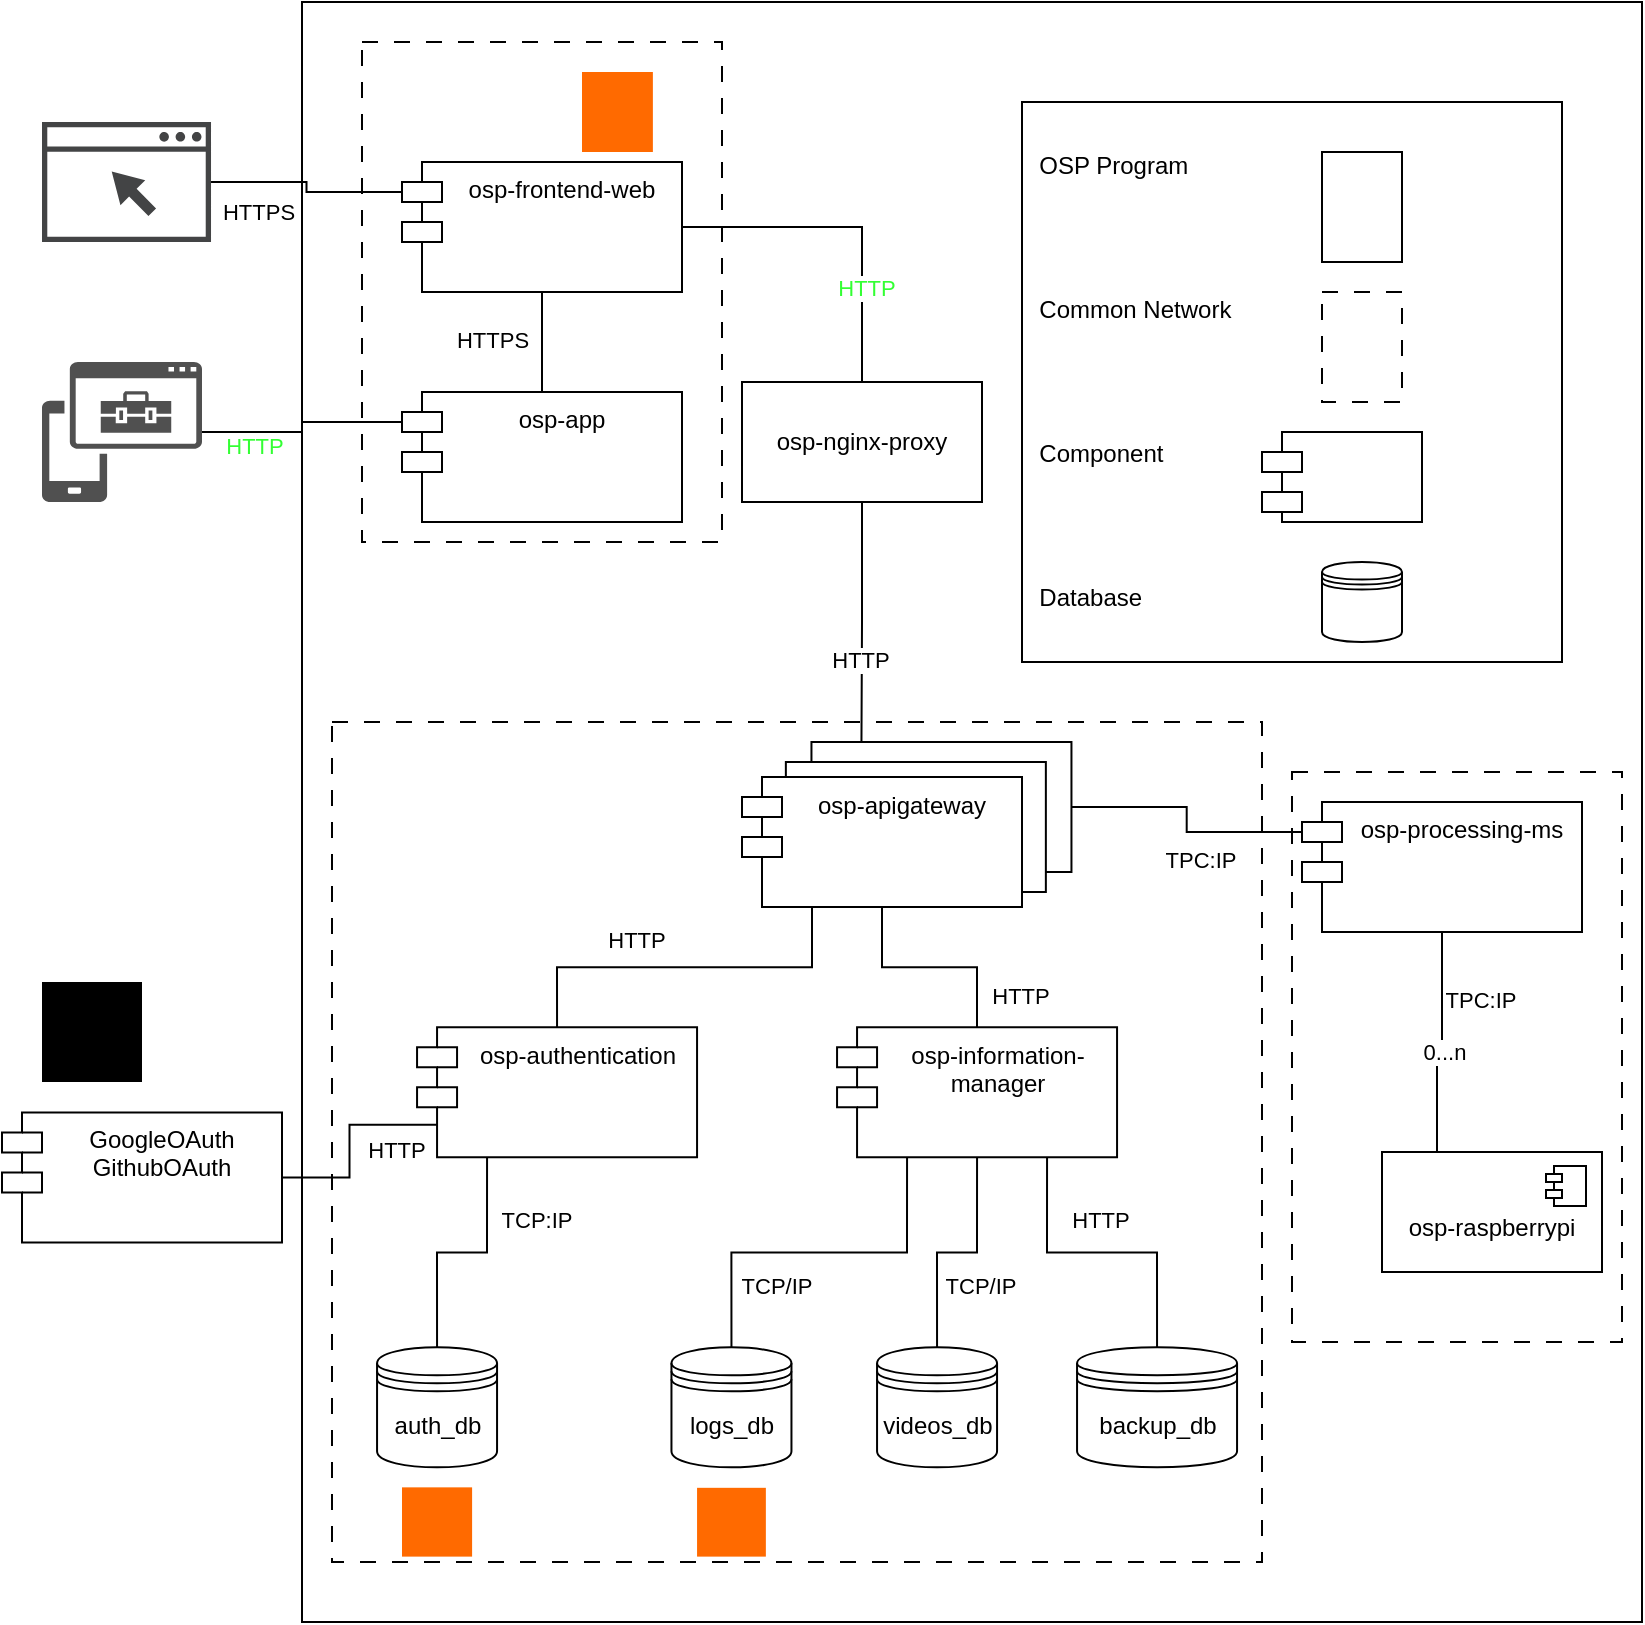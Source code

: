 <mxfile version="28.0.5">
  <diagram name="Página-1" id="V_ulVZne6XMm40QlSm8i">
    <mxGraphModel dx="2066" dy="777" grid="1" gridSize="10" guides="1" tooltips="1" connect="1" arrows="1" fold="1" page="1" pageScale="1" pageWidth="827" pageHeight="1169" math="0" shadow="0">
      <root>
        <mxCell id="0" />
        <mxCell id="1" parent="0" />
        <mxCell id="DlxZoVWKURYaD3WUneoa-4" value="" style="rounded=0;whiteSpace=wrap;html=1;" vertex="1" parent="1">
          <mxGeometry x="150" y="10" width="670" height="810" as="geometry" />
        </mxCell>
        <mxCell id="JF_4YUhVAenOFtUSDCbf-57" value="" style="rounded=0;whiteSpace=wrap;html=1;fillColor=none;dashed=1;dashPattern=8 8;" parent="1" vertex="1">
          <mxGeometry x="165" y="370" width="465" height="420" as="geometry" />
        </mxCell>
        <mxCell id="_iW5v8UqJAg3lT-dEH3u-3" value="" style="shape=module;align=left;spacingLeft=20;align=center;verticalAlign=top;whiteSpace=wrap;html=1;fillColor=default;" parent="1" vertex="1">
          <mxGeometry x="394.73" y="380" width="140" height="65" as="geometry" />
        </mxCell>
        <mxCell id="_iW5v8UqJAg3lT-dEH3u-2" value="" style="shape=module;align=left;spacingLeft=20;align=center;verticalAlign=top;whiteSpace=wrap;html=1;fillColor=default;" parent="1" vertex="1">
          <mxGeometry x="381.93" y="390" width="140" height="65" as="geometry" />
        </mxCell>
        <mxCell id="JF_4YUhVAenOFtUSDCbf-55" value="" style="rounded=0;whiteSpace=wrap;html=1;fillColor=none;dashed=1;dashPattern=8 8;" parent="1" vertex="1">
          <mxGeometry x="645" y="395" width="165" height="285" as="geometry" />
        </mxCell>
        <mxCell id="JF_4YUhVAenOFtUSDCbf-7" value="" style="rounded=0;whiteSpace=wrap;html=1;fillColor=none;dashed=1;dashPattern=8 8;" parent="1" vertex="1">
          <mxGeometry x="180" y="30" width="180" height="250" as="geometry" />
        </mxCell>
        <mxCell id="JF_4YUhVAenOFtUSDCbf-1" value="" style="sketch=0;pointerEvents=1;shadow=0;dashed=0;html=1;strokeColor=none;fillColor=#434445;aspect=fixed;labelPosition=center;verticalLabelPosition=bottom;verticalAlign=top;align=center;outlineConnect=0;shape=mxgraph.vvd.web_browser;" parent="1" vertex="1">
          <mxGeometry x="20" y="70" width="84.51" height="60" as="geometry" />
        </mxCell>
        <mxCell id="JF_4YUhVAenOFtUSDCbf-2" value="" style="sketch=0;pointerEvents=1;shadow=0;dashed=0;html=1;strokeColor=none;labelPosition=center;verticalLabelPosition=bottom;verticalAlign=top;align=center;fillColor=#505050;shape=mxgraph.mscae.intune.intune_mobile_application_management" parent="1" vertex="1">
          <mxGeometry x="20" y="190" width="80" height="70" as="geometry" />
        </mxCell>
        <mxCell id="JF_4YUhVAenOFtUSDCbf-17" style="edgeStyle=orthogonalEdgeStyle;rounded=0;orthogonalLoop=1;jettySize=auto;html=1;exitX=0.5;exitY=1;exitDx=0;exitDy=0;entryX=0.25;entryY=0;entryDx=0;entryDy=0;endArrow=none;startFill=0;" parent="1" source="_iW5v8UqJAg3lT-dEH3u-1" target="_iW5v8UqJAg3lT-dEH3u-3" edge="1">
          <mxGeometry relative="1" as="geometry" />
        </mxCell>
        <mxCell id="JF_4YUhVAenOFtUSDCbf-3" value="osp-frontend-web" style="shape=module;align=left;spacingLeft=20;align=center;verticalAlign=top;whiteSpace=wrap;html=1;" parent="1" vertex="1">
          <mxGeometry x="200" y="90" width="140" height="65" as="geometry" />
        </mxCell>
        <mxCell id="JF_4YUhVAenOFtUSDCbf-4" value="osp-app" style="shape=module;align=left;spacingLeft=20;align=center;verticalAlign=top;whiteSpace=wrap;html=1;" parent="1" vertex="1">
          <mxGeometry x="200" y="205" width="140" height="65" as="geometry" />
        </mxCell>
        <mxCell id="JF_4YUhVAenOFtUSDCbf-10" style="edgeStyle=orthogonalEdgeStyle;rounded=0;orthogonalLoop=1;jettySize=auto;html=1;exitX=0.5;exitY=0;exitDx=0;exitDy=0;entryX=0.5;entryY=1;entryDx=0;entryDy=0;endArrow=none;startFill=0;" parent="1" source="JF_4YUhVAenOFtUSDCbf-4" target="JF_4YUhVAenOFtUSDCbf-3" edge="1">
          <mxGeometry relative="1" as="geometry" />
        </mxCell>
        <mxCell id="JF_4YUhVAenOFtUSDCbf-11" style="edgeStyle=orthogonalEdgeStyle;rounded=0;orthogonalLoop=1;jettySize=auto;html=1;entryX=0;entryY=0;entryDx=0;entryDy=15;entryPerimeter=0;endArrow=none;startFill=0;" parent="1" source="JF_4YUhVAenOFtUSDCbf-1" target="JF_4YUhVAenOFtUSDCbf-3" edge="1">
          <mxGeometry relative="1" as="geometry" />
        </mxCell>
        <mxCell id="ivynctxUW3LPxh0bE5eq-6" value="HTTPS" style="edgeLabel;html=1;align=center;verticalAlign=middle;resizable=0;points=[];fontColor=light-dark(#000000,#33FF33);" parent="JF_4YUhVAenOFtUSDCbf-11" vertex="1" connectable="0">
          <mxGeometry x="-0.68" y="-2" relative="1" as="geometry">
            <mxPoint x="7" y="13" as="offset" />
          </mxGeometry>
        </mxCell>
        <mxCell id="JF_4YUhVAenOFtUSDCbf-22" style="edgeStyle=orthogonalEdgeStyle;rounded=0;orthogonalLoop=1;jettySize=auto;html=1;exitX=0.25;exitY=1;exitDx=0;exitDy=0;entryX=0.5;entryY=0;entryDx=0;entryDy=0;endArrow=none;startFill=0;" parent="1" source="JF_4YUhVAenOFtUSDCbf-15" target="JF_4YUhVAenOFtUSDCbf-21" edge="1">
          <mxGeometry relative="1" as="geometry" />
        </mxCell>
        <mxCell id="JF_4YUhVAenOFtUSDCbf-23" style="edgeStyle=orthogonalEdgeStyle;rounded=0;orthogonalLoop=1;jettySize=auto;html=1;exitX=0.5;exitY=1;exitDx=0;exitDy=0;endArrow=none;startFill=0;" parent="1" source="JF_4YUhVAenOFtUSDCbf-15" target="JF_4YUhVAenOFtUSDCbf-20" edge="1">
          <mxGeometry relative="1" as="geometry" />
        </mxCell>
        <mxCell id="JF_4YUhVAenOFtUSDCbf-15" value="osp-apigateway" style="shape=module;align=left;spacingLeft=20;align=center;verticalAlign=top;whiteSpace=wrap;html=1;" parent="1" vertex="1">
          <mxGeometry x="370" y="397.5" width="140" height="65" as="geometry" />
        </mxCell>
        <mxCell id="JF_4YUhVAenOFtUSDCbf-18" value="" style="shape=image;html=1;verticalAlign=top;verticalLabelPosition=bottom;labelBackgroundColor=#ffffff;imageAspect=0;aspect=fixed;image=https://cdn1.iconfinder.com/data/icons/unicons-line-vol-5/24/react-128.png" parent="1" vertex="1">
          <mxGeometry x="220" y="45" width="40" height="40" as="geometry" />
        </mxCell>
        <mxCell id="JF_4YUhVAenOFtUSDCbf-19" value="" style="points=[];aspect=fixed;html=1;align=center;shadow=0;dashed=0;fillColor=#FF6A00;strokeColor=none;shape=mxgraph.alibaba_cloud.nodejs_performance_platform;" parent="1" vertex="1">
          <mxGeometry x="290" y="45" width="35.44" height="40" as="geometry" />
        </mxCell>
        <mxCell id="JF_4YUhVAenOFtUSDCbf-48" style="edgeStyle=orthogonalEdgeStyle;rounded=0;orthogonalLoop=1;jettySize=auto;html=1;exitX=0.5;exitY=1;exitDx=0;exitDy=0;entryX=0.5;entryY=0;entryDx=0;entryDy=0;endArrow=none;startFill=0;" parent="1" source="JF_4YUhVAenOFtUSDCbf-20" target="JF_4YUhVAenOFtUSDCbf-47" edge="1">
          <mxGeometry relative="1" as="geometry" />
        </mxCell>
        <mxCell id="JF_4YUhVAenOFtUSDCbf-50" style="edgeStyle=orthogonalEdgeStyle;rounded=0;orthogonalLoop=1;jettySize=auto;html=1;entryX=0.5;entryY=0;entryDx=0;entryDy=0;endArrow=none;startFill=0;exitX=0.75;exitY=1;exitDx=0;exitDy=0;" parent="1" source="JF_4YUhVAenOFtUSDCbf-20" target="JF_4YUhVAenOFtUSDCbf-49" edge="1">
          <mxGeometry relative="1" as="geometry">
            <mxPoint x="527.53" y="602.68" as="sourcePoint" />
          </mxGeometry>
        </mxCell>
        <mxCell id="JF_4YUhVAenOFtUSDCbf-20" value="osp-information-manager" style="shape=module;align=left;spacingLeft=20;align=center;verticalAlign=top;whiteSpace=wrap;html=1;" parent="1" vertex="1">
          <mxGeometry x="417.53" y="522.68" width="140" height="65" as="geometry" />
        </mxCell>
        <mxCell id="JF_4YUhVAenOFtUSDCbf-44" style="edgeStyle=orthogonalEdgeStyle;rounded=0;orthogonalLoop=1;jettySize=auto;html=1;exitX=0.25;exitY=1;exitDx=0;exitDy=0;entryX=0.5;entryY=0;entryDx=0;entryDy=0;endArrow=none;startFill=0;" parent="1" source="JF_4YUhVAenOFtUSDCbf-21" target="JF_4YUhVAenOFtUSDCbf-42" edge="1">
          <mxGeometry relative="1" as="geometry">
            <mxPoint x="217.53" y="682.68" as="targetPoint" />
          </mxGeometry>
        </mxCell>
        <mxCell id="JF_4YUhVAenOFtUSDCbf-21" value="osp-authentication" style="shape=module;align=left;spacingLeft=20;align=center;verticalAlign=top;whiteSpace=wrap;html=1;" parent="1" vertex="1">
          <mxGeometry x="207.53" y="522.68" width="140" height="65" as="geometry" />
        </mxCell>
        <mxCell id="JF_4YUhVAenOFtUSDCbf-36" style="edgeStyle=orthogonalEdgeStyle;rounded=0;orthogonalLoop=1;jettySize=auto;html=1;exitX=0.25;exitY=0;exitDx=0;exitDy=0;entryX=0.5;entryY=1;entryDx=0;entryDy=0;endArrow=none;startFill=0;" parent="1" source="JF_4YUhVAenOFtUSDCbf-26" target="ivynctxUW3LPxh0bE5eq-1" edge="1">
          <mxGeometry relative="1" as="geometry">
            <mxPoint x="764" y="540" as="sourcePoint" />
            <mxPoint x="710" y="462.5" as="targetPoint" />
          </mxGeometry>
        </mxCell>
        <mxCell id="JF_4YUhVAenOFtUSDCbf-37" value="0...n" style="edgeLabel;html=1;align=center;verticalAlign=middle;resizable=0;points=[];" parent="JF_4YUhVAenOFtUSDCbf-36" vertex="1" connectable="0">
          <mxGeometry x="-0.114" y="-3" relative="1" as="geometry">
            <mxPoint as="offset" />
          </mxGeometry>
        </mxCell>
        <mxCell id="JF_4YUhVAenOFtUSDCbf-26" value="&lt;div&gt;&lt;br&gt;&lt;/div&gt;osp-raspberrypi" style="html=1;dropTarget=0;whiteSpace=wrap;" parent="1" vertex="1">
          <mxGeometry x="690" y="585" width="110" height="60" as="geometry" />
        </mxCell>
        <mxCell id="JF_4YUhVAenOFtUSDCbf-27" value="" style="shape=module;jettyWidth=8;jettyHeight=4;" parent="JF_4YUhVAenOFtUSDCbf-26" vertex="1">
          <mxGeometry x="1" width="20" height="20" relative="1" as="geometry">
            <mxPoint x="-28" y="7" as="offset" />
          </mxGeometry>
        </mxCell>
        <mxCell id="JF_4YUhVAenOFtUSDCbf-38" style="edgeStyle=orthogonalEdgeStyle;rounded=0;orthogonalLoop=1;jettySize=auto;html=1;exitX=0;exitY=0;exitDx=0;exitDy=15;entryX=1;entryY=0.5;entryDx=0;entryDy=0;endArrow=none;startFill=0;exitPerimeter=0;" parent="1" source="ivynctxUW3LPxh0bE5eq-1" target="_iW5v8UqJAg3lT-dEH3u-3" edge="1">
          <mxGeometry relative="1" as="geometry">
            <mxPoint x="680" y="432.5" as="sourcePoint" />
          </mxGeometry>
        </mxCell>
        <mxCell id="JF_4YUhVAenOFtUSDCbf-39" value="GoogleOAuth&lt;div&gt;GithubOAuth&lt;/div&gt;" style="shape=module;align=left;spacingLeft=20;align=center;verticalAlign=top;whiteSpace=wrap;html=1;" parent="1" vertex="1">
          <mxGeometry y="565.23" width="140" height="65" as="geometry" />
        </mxCell>
        <mxCell id="JF_4YUhVAenOFtUSDCbf-40" value="" style="sketch=0;verticalLabelPosition=bottom;sketch=0;aspect=fixed;html=1;verticalAlign=top;strokeColor=none;fillColor=#000000;align=center;outlineConnect=0;pointerEvents=1;shape=mxgraph.citrix2.authentication_google;" parent="1" vertex="1">
          <mxGeometry x="20.0" y="500" width="50" height="50" as="geometry" />
        </mxCell>
        <mxCell id="JF_4YUhVAenOFtUSDCbf-41" style="edgeStyle=orthogonalEdgeStyle;rounded=0;orthogonalLoop=1;jettySize=auto;html=1;exitX=1;exitY=0.5;exitDx=0;exitDy=0;entryX=0;entryY=0.75;entryDx=10;entryDy=0;entryPerimeter=0;endArrow=none;startFill=0;" parent="1" source="JF_4YUhVAenOFtUSDCbf-39" target="JF_4YUhVAenOFtUSDCbf-21" edge="1">
          <mxGeometry relative="1" as="geometry" />
        </mxCell>
        <mxCell id="JF_4YUhVAenOFtUSDCbf-42" value="auth_db" style="shape=datastore;whiteSpace=wrap;html=1;" parent="1" vertex="1">
          <mxGeometry x="187.53" y="682.68" width="60" height="60" as="geometry" />
        </mxCell>
        <mxCell id="JF_4YUhVAenOFtUSDCbf-43" value="" style="points=[];aspect=fixed;html=1;align=center;shadow=0;dashed=0;fillColor=#FF6A00;strokeColor=none;shape=mxgraph.alibaba_cloud.analyticdb_for_postgresql;" parent="1" vertex="1">
          <mxGeometry x="200.0" y="752.68" width="35.05" height="34.63" as="geometry" />
        </mxCell>
        <mxCell id="JF_4YUhVAenOFtUSDCbf-45" value="logs_db" style="shape=datastore;whiteSpace=wrap;html=1;" parent="1" vertex="1">
          <mxGeometry x="334.73" y="682.68" width="60" height="60" as="geometry" />
        </mxCell>
        <mxCell id="JF_4YUhVAenOFtUSDCbf-46" style="edgeStyle=orthogonalEdgeStyle;rounded=0;orthogonalLoop=1;jettySize=auto;html=1;exitX=0.25;exitY=1;exitDx=0;exitDy=0;entryX=0.5;entryY=0;entryDx=0;entryDy=0;endArrow=none;startFill=0;" parent="1" source="JF_4YUhVAenOFtUSDCbf-20" target="JF_4YUhVAenOFtUSDCbf-45" edge="1">
          <mxGeometry relative="1" as="geometry" />
        </mxCell>
        <mxCell id="JF_4YUhVAenOFtUSDCbf-47" value="videos_db" style="shape=datastore;whiteSpace=wrap;html=1;" parent="1" vertex="1">
          <mxGeometry x="437.53" y="682.68" width="60" height="60" as="geometry" />
        </mxCell>
        <mxCell id="JF_4YUhVAenOFtUSDCbf-49" value="backup_db" style="shape=datastore;whiteSpace=wrap;html=1;" parent="1" vertex="1">
          <mxGeometry x="537.53" y="682.68" width="80" height="60" as="geometry" />
        </mxCell>
        <mxCell id="JF_4YUhVAenOFtUSDCbf-54" value="" style="points=[];aspect=fixed;html=1;align=center;shadow=0;dashed=0;fillColor=#FF6A00;strokeColor=none;shape=mxgraph.alibaba_cloud.mongodb;" parent="1" vertex="1">
          <mxGeometry x="347.53" y="752.91" width="34.4" height="34.4" as="geometry" />
        </mxCell>
        <mxCell id="ivynctxUW3LPxh0bE5eq-1" value="osp-processing-ms" style="shape=module;align=left;spacingLeft=20;align=center;verticalAlign=top;whiteSpace=wrap;html=1;" parent="1" vertex="1">
          <mxGeometry x="650" y="410" width="140" height="65" as="geometry" />
        </mxCell>
        <mxCell id="ivynctxUW3LPxh0bE5eq-7" value="HTTPS" style="edgeLabel;html=1;align=center;verticalAlign=middle;resizable=0;points=[];fontColor=light-dark(#000000,#33FF33);" parent="1" vertex="1" connectable="0">
          <mxGeometry x="325.44" y="210" as="geometry">
            <mxPoint x="-81" y="-31" as="offset" />
          </mxGeometry>
        </mxCell>
        <mxCell id="ivynctxUW3LPxh0bE5eq-8" value="HTTP" style="edgeLabel;html=1;align=center;verticalAlign=middle;resizable=0;points=[];fontColor=light-dark(#000000,#33FF33);" parent="1" vertex="1" connectable="0">
          <mxGeometry x="277.53" y="615" as="geometry">
            <mxPoint x="-81" y="-31" as="offset" />
          </mxGeometry>
        </mxCell>
        <mxCell id="ivynctxUW3LPxh0bE5eq-9" value="HTTP" style="edgeLabel;html=1;align=center;verticalAlign=middle;resizable=0;points=[];fontColor=light-dark(#000000,#33FF33);" parent="1" vertex="1" connectable="0">
          <mxGeometry x="510" y="370" as="geometry">
            <mxPoint x="-81" y="-31" as="offset" />
          </mxGeometry>
        </mxCell>
        <mxCell id="ivynctxUW3LPxh0bE5eq-11" value="HTTP" style="edgeLabel;html=1;align=center;verticalAlign=middle;resizable=0;points=[];fontColor=light-dark(#000000,#33FF33);" parent="1" vertex="1" connectable="0">
          <mxGeometry x="397.5" y="510" as="geometry">
            <mxPoint x="-81" y="-31" as="offset" />
          </mxGeometry>
        </mxCell>
        <mxCell id="ivynctxUW3LPxh0bE5eq-12" value="HTTP" style="edgeLabel;html=1;align=center;verticalAlign=middle;resizable=0;points=[];fontColor=light-dark(#000000,#33FF33);" parent="1" vertex="1" connectable="0">
          <mxGeometry x="590" y="537.5" as="geometry">
            <mxPoint x="-81" y="-31" as="offset" />
          </mxGeometry>
        </mxCell>
        <mxCell id="ivynctxUW3LPxh0bE5eq-13" value="TCP/IP" style="edgeLabel;html=1;align=center;verticalAlign=middle;resizable=0;points=[];fontColor=light-dark(#000000,#33FF33);" parent="1" vertex="1" connectable="0">
          <mxGeometry x="570" y="682.68" as="geometry">
            <mxPoint x="-81" y="-31" as="offset" />
          </mxGeometry>
        </mxCell>
        <mxCell id="ivynctxUW3LPxh0bE5eq-14" value="TCP/IP" style="edgeLabel;html=1;align=center;verticalAlign=middle;resizable=0;points=[];fontColor=light-dark(#000000,#33FF33);" parent="1" vertex="1" connectable="0">
          <mxGeometry x="467.53" y="682.68" as="geometry">
            <mxPoint x="-81" y="-31" as="offset" />
          </mxGeometry>
        </mxCell>
        <mxCell id="ivynctxUW3LPxh0bE5eq-15" value="TCP:IP" style="edgeLabel;html=1;align=center;verticalAlign=middle;resizable=0;points=[];fontColor=light-dark(#000000,#33FF33);" parent="1" vertex="1" connectable="0">
          <mxGeometry x="347.53" y="650" as="geometry">
            <mxPoint x="-81" y="-31" as="offset" />
          </mxGeometry>
        </mxCell>
        <mxCell id="ivynctxUW3LPxh0bE5eq-16" value="HTTP" style="edgeLabel;html=1;align=center;verticalAlign=middle;resizable=0;points=[];fontColor=light-dark(#000000,#33FF33);" parent="1" vertex="1" connectable="0">
          <mxGeometry x="630" y="650" as="geometry">
            <mxPoint x="-81" y="-31" as="offset" />
          </mxGeometry>
        </mxCell>
        <mxCell id="ivynctxUW3LPxh0bE5eq-17" value="TPC:IP" style="edgeLabel;html=1;align=center;verticalAlign=middle;resizable=0;points=[];fontColor=light-dark(#000000,#33FF33);" parent="1" vertex="1" connectable="0">
          <mxGeometry x="680" y="470" as="geometry">
            <mxPoint x="-81" y="-31" as="offset" />
          </mxGeometry>
        </mxCell>
        <mxCell id="ivynctxUW3LPxh0bE5eq-18" value="TPC:IP" style="edgeLabel;html=1;align=center;verticalAlign=middle;resizable=0;points=[];fontColor=light-dark(#000000,#33FF33);" parent="1" vertex="1" connectable="0">
          <mxGeometry x="820" y="540" as="geometry">
            <mxPoint x="-81" y="-31" as="offset" />
          </mxGeometry>
        </mxCell>
        <mxCell id="_iW5v8UqJAg3lT-dEH3u-4" style="edgeStyle=orthogonalEdgeStyle;rounded=0;orthogonalLoop=1;jettySize=auto;html=1;entryX=1;entryY=0.5;entryDx=0;entryDy=0;exitX=0.5;exitY=0;exitDx=0;exitDy=0;endArrow=none;endFill=0;fontColor=light-dark(#33FF33,#EDEDED);" parent="1" source="_iW5v8UqJAg3lT-dEH3u-1" target="JF_4YUhVAenOFtUSDCbf-3" edge="1">
          <mxGeometry relative="1" as="geometry" />
        </mxCell>
        <mxCell id="_iW5v8UqJAg3lT-dEH3u-5" value="&lt;font style=&quot;color: rgb(51, 255, 51);&quot;&gt;HTTP&lt;/font&gt;" style="edgeLabel;html=1;align=center;verticalAlign=middle;resizable=0;points=[];fontColor=light-dark(#000000,#00FF00);" parent="_iW5v8UqJAg3lT-dEH3u-4" vertex="1" connectable="0">
          <mxGeometry x="-0.43" y="-2" relative="1" as="geometry">
            <mxPoint as="offset" />
          </mxGeometry>
        </mxCell>
        <mxCell id="_iW5v8UqJAg3lT-dEH3u-1" value="osp-nginx-proxy" style="rounded=0;whiteSpace=wrap;html=1;" parent="1" vertex="1">
          <mxGeometry x="370" y="200" width="120" height="60" as="geometry" />
        </mxCell>
        <mxCell id="DlxZoVWKURYaD3WUneoa-1" style="edgeStyle=orthogonalEdgeStyle;rounded=0;orthogonalLoop=1;jettySize=auto;html=1;entryX=0;entryY=0;entryDx=0;entryDy=15;endArrow=none;startFill=0;entryPerimeter=0;exitX=1;exitY=0.5;exitDx=0;exitDy=0;exitPerimeter=0;" edge="1" parent="1" source="JF_4YUhVAenOFtUSDCbf-2" target="JF_4YUhVAenOFtUSDCbf-4">
          <mxGeometry relative="1" as="geometry">
            <mxPoint x="150" y="240" as="sourcePoint" />
            <mxPoint x="150" y="160" as="targetPoint" />
          </mxGeometry>
        </mxCell>
        <mxCell id="DlxZoVWKURYaD3WUneoa-2" value="&lt;font style=&quot;color: rgb(51, 255, 51);&quot;&gt;HTTP&lt;/font&gt;" style="edgeLabel;html=1;align=center;verticalAlign=middle;resizable=0;points=[];fontColor=light-dark(#000000,#00FF00);" vertex="1" connectable="0" parent="1">
          <mxGeometry x="557.53" y="140" as="geometry">
            <mxPoint x="-432" y="92" as="offset" />
          </mxGeometry>
        </mxCell>
        <mxCell id="DlxZoVWKURYaD3WUneoa-5" value="&amp;nbsp; OSP Program&lt;div&gt;&lt;br&gt;&lt;/div&gt;&lt;div&gt;&lt;br&gt;&lt;/div&gt;&lt;div&gt;&lt;br&gt;&lt;div&gt;&lt;br&gt;&lt;/div&gt;&lt;div&gt;&amp;nbsp; Common Network&lt;/div&gt;&lt;div&gt;&lt;br&gt;&lt;/div&gt;&lt;div&gt;&lt;br&gt;&lt;/div&gt;&lt;div&gt;&lt;br&gt;&lt;/div&gt;&lt;div&gt;&lt;br&gt;&lt;/div&gt;&lt;div&gt;&amp;nbsp; Component&lt;/div&gt;&lt;div&gt;&lt;br&gt;&lt;/div&gt;&lt;div&gt;&lt;br&gt;&lt;/div&gt;&lt;div&gt;&lt;br&gt;&lt;/div&gt;&lt;div&gt;&lt;br&gt;&lt;/div&gt;&lt;div&gt;&amp;nbsp; Database&lt;/div&gt;&lt;/div&gt;" style="rounded=0;whiteSpace=wrap;html=1;align=left;" vertex="1" parent="1">
          <mxGeometry x="510" y="60" width="270" height="280" as="geometry" />
        </mxCell>
        <mxCell id="DlxZoVWKURYaD3WUneoa-6" value="" style="rounded=0;whiteSpace=wrap;html=1;" vertex="1" parent="1">
          <mxGeometry x="660" y="85" width="40" height="55" as="geometry" />
        </mxCell>
        <mxCell id="DlxZoVWKURYaD3WUneoa-7" value="" style="rounded=0;whiteSpace=wrap;html=1;fillColor=none;dashed=1;dashPattern=8 8;" vertex="1" parent="1">
          <mxGeometry x="660" y="155" width="40" height="55" as="geometry" />
        </mxCell>
        <mxCell id="DlxZoVWKURYaD3WUneoa-8" value="" style="shape=module;align=left;spacingLeft=20;align=center;verticalAlign=top;whiteSpace=wrap;html=1;" vertex="1" parent="1">
          <mxGeometry x="630" y="225" width="80" height="45" as="geometry" />
        </mxCell>
        <mxCell id="DlxZoVWKURYaD3WUneoa-9" value="" style="shape=datastore;whiteSpace=wrap;html=1;" vertex="1" parent="1">
          <mxGeometry x="660" y="290" width="40" height="40" as="geometry" />
        </mxCell>
      </root>
    </mxGraphModel>
  </diagram>
</mxfile>
